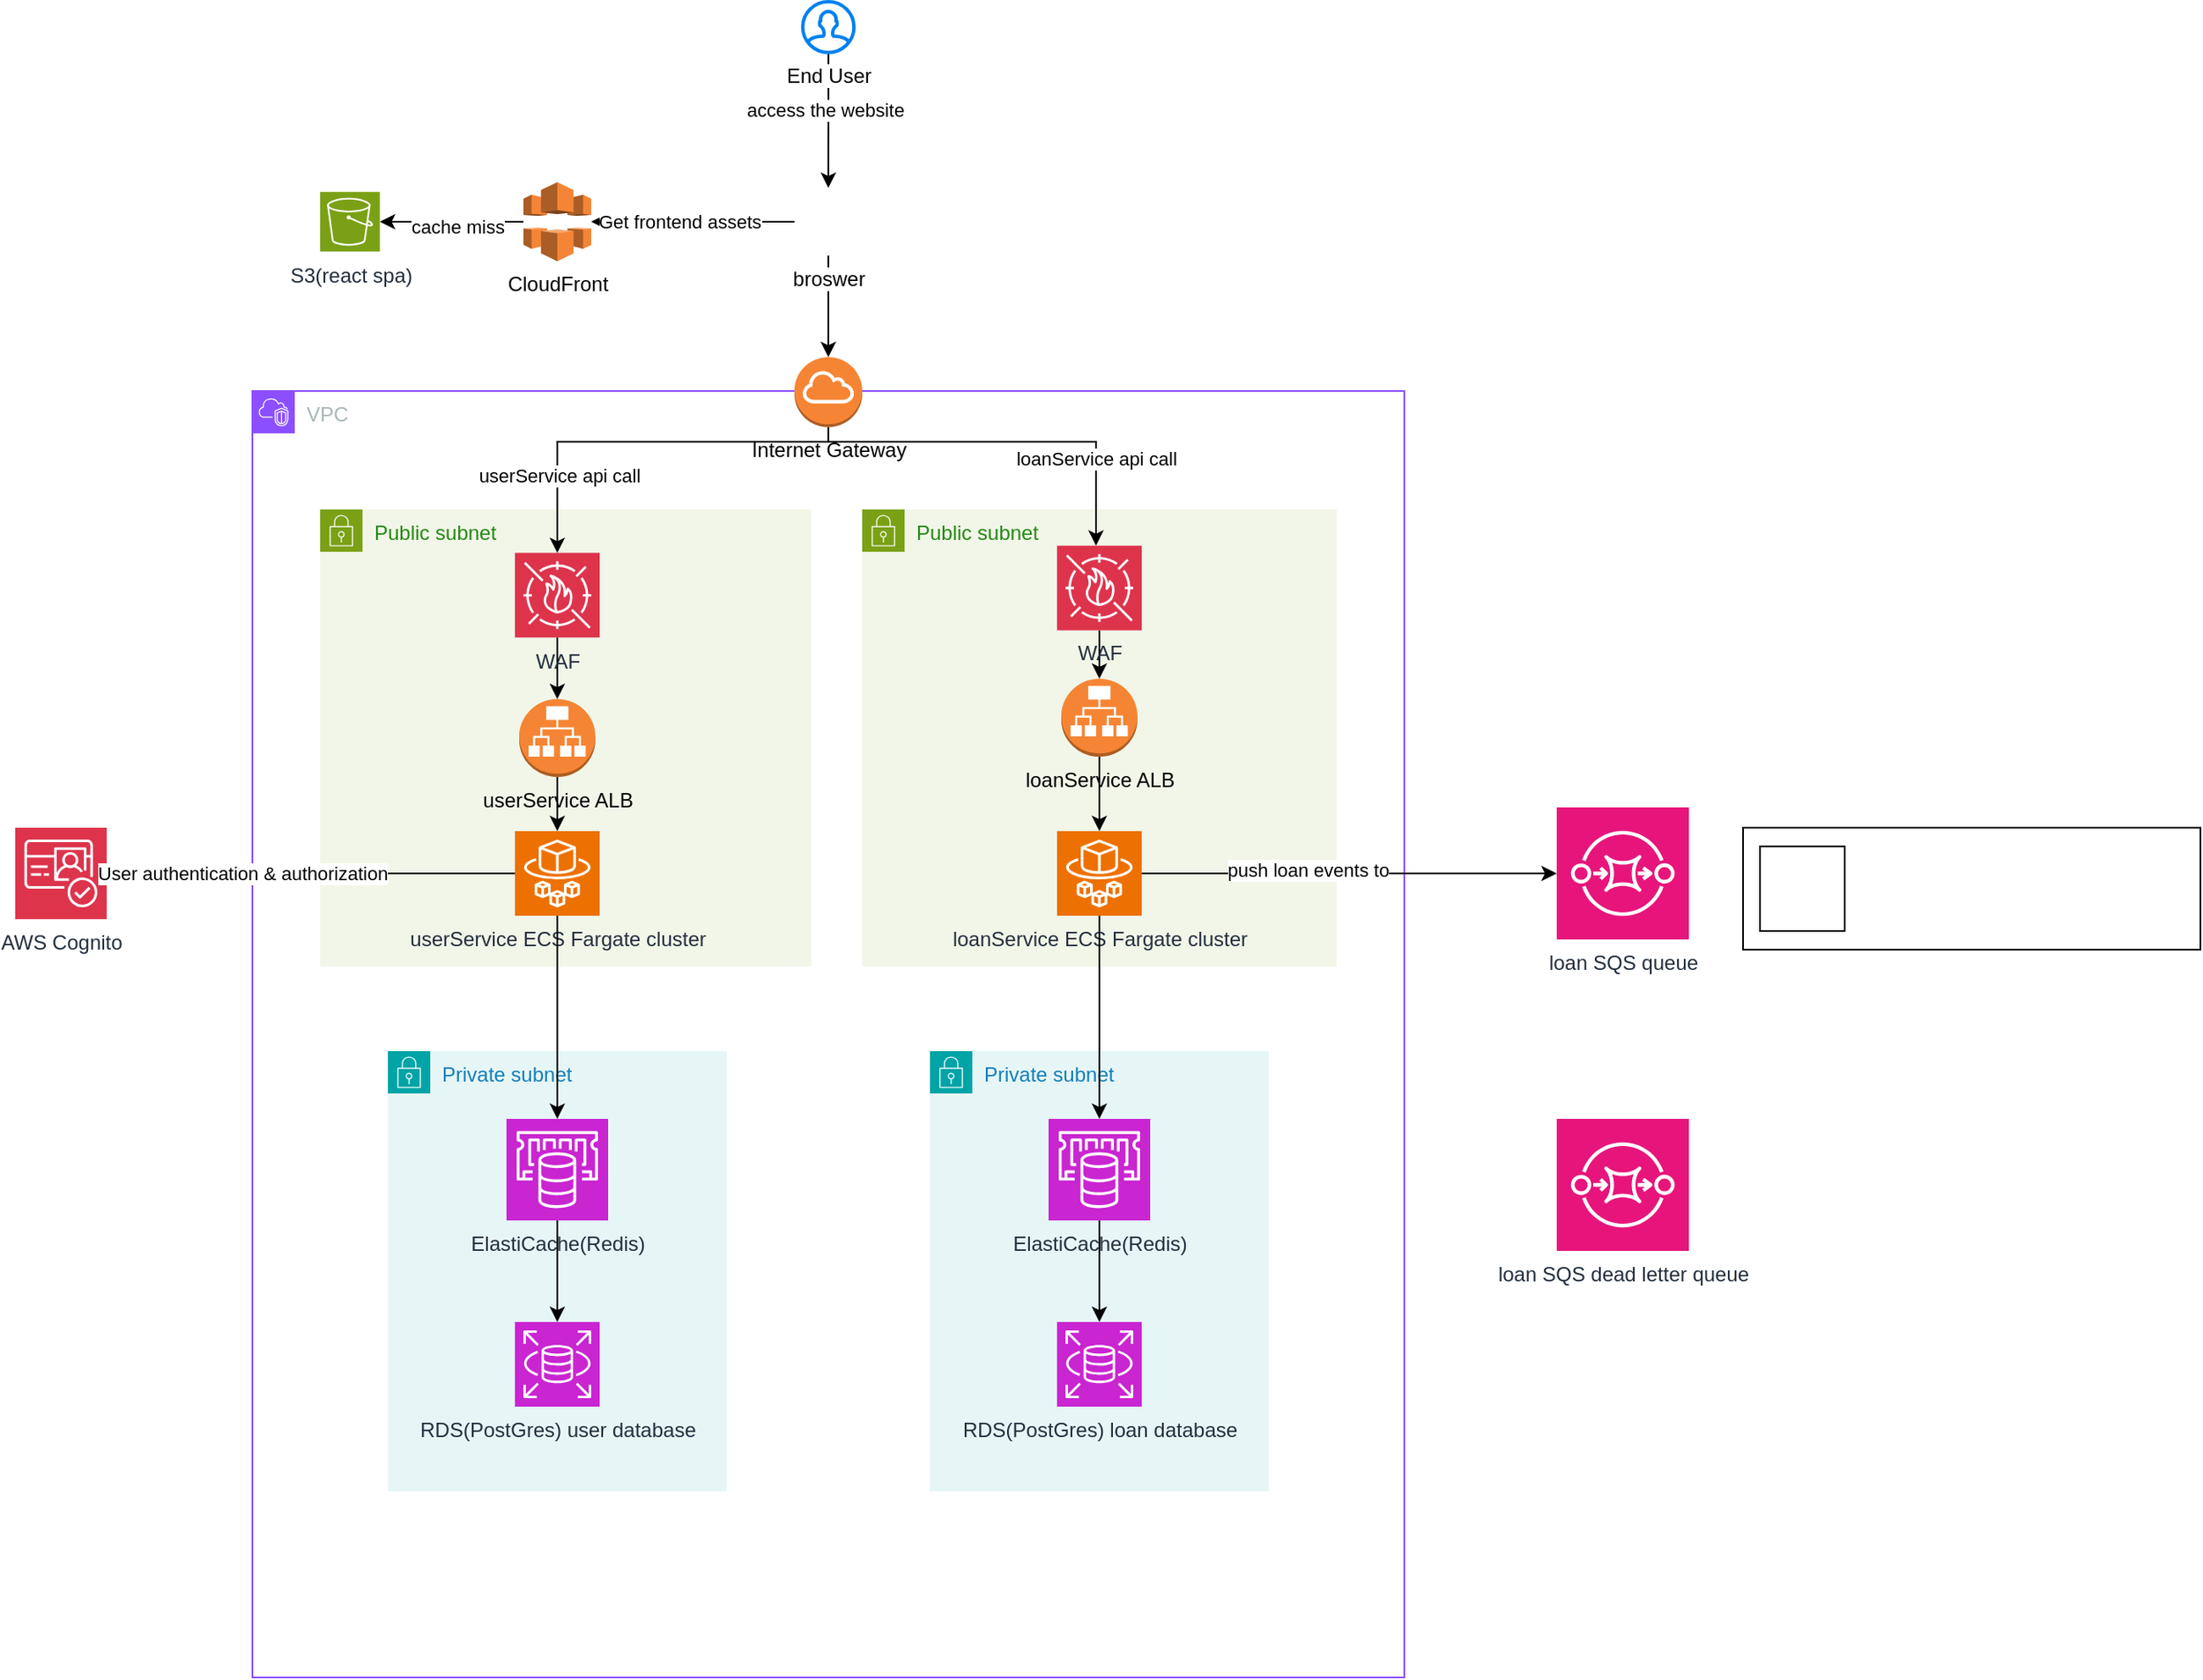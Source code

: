 <mxfile version="24.7.17">
  <diagram name="Page-1" id="EIEvZyGs4Vts-uDytYRN">
    <mxGraphModel dx="1272" dy="1755" grid="1" gridSize="10" guides="1" tooltips="1" connect="1" arrows="1" fold="1" page="1" pageScale="1" pageWidth="850" pageHeight="1100" background="none" math="0" shadow="0">
      <root>
        <mxCell id="0" />
        <mxCell id="1" parent="0" />
        <mxCell id="YiDEpIaNqVNFrBxcr6og-1" value="S3(react spa)" style="sketch=0;points=[[0,0,0],[0.25,0,0],[0.5,0,0],[0.75,0,0],[1,0,0],[0,1,0],[0.25,1,0],[0.5,1,0],[0.75,1,0],[1,1,0],[0,0.25,0],[0,0.5,0],[0,0.75,0],[1,0.25,0],[1,0.5,0],[1,0.75,0]];outlineConnect=0;fontColor=#232F3E;fillColor=#7AA116;strokeColor=#ffffff;dashed=0;verticalLabelPosition=bottom;verticalAlign=top;align=center;html=1;fontSize=12;fontStyle=0;aspect=fixed;shape=mxgraph.aws4.resourceIcon;resIcon=mxgraph.aws4.s3;" vertex="1" parent="1">
          <mxGeometry x="360" y="-57.63" width="35.25" height="35.25" as="geometry" />
        </mxCell>
        <mxCell id="YiDEpIaNqVNFrBxcr6og-2" value="CloudFront" style="outlineConnect=0;dashed=0;verticalLabelPosition=bottom;verticalAlign=top;align=center;html=1;shape=mxgraph.aws3.cloudfront;fillColor=#F58536;gradientColor=none;" vertex="1" parent="1">
          <mxGeometry x="480" y="-63.38" width="40" height="46.75" as="geometry" />
        </mxCell>
        <mxCell id="YiDEpIaNqVNFrBxcr6og-10" style="edgeStyle=orthogonalEdgeStyle;rounded=0;orthogonalLoop=1;jettySize=auto;html=1;" edge="1" parent="1" source="YiDEpIaNqVNFrBxcr6og-3" target="YiDEpIaNqVNFrBxcr6og-4">
          <mxGeometry relative="1" as="geometry" />
        </mxCell>
        <mxCell id="YiDEpIaNqVNFrBxcr6og-22" value="access the website" style="edgeLabel;html=1;align=center;verticalAlign=middle;resizable=0;points=[];" vertex="1" connectable="0" parent="YiDEpIaNqVNFrBxcr6og-10">
          <mxGeometry x="-0.165" y="-2" relative="1" as="geometry">
            <mxPoint as="offset" />
          </mxGeometry>
        </mxCell>
        <mxCell id="YiDEpIaNqVNFrBxcr6og-3" value="End User" style="html=1;verticalLabelPosition=bottom;align=center;labelBackgroundColor=#ffffff;verticalAlign=top;strokeWidth=2;strokeColor=#0080F0;shadow=0;dashed=0;shape=mxgraph.ios7.icons.user;" vertex="1" parent="1">
          <mxGeometry x="644.88" y="-170" width="30.25" height="30" as="geometry" />
        </mxCell>
        <mxCell id="YiDEpIaNqVNFrBxcr6og-9" style="edgeStyle=orthogonalEdgeStyle;rounded=0;orthogonalLoop=1;jettySize=auto;html=1;" edge="1" parent="1" source="YiDEpIaNqVNFrBxcr6og-4" target="YiDEpIaNqVNFrBxcr6og-5">
          <mxGeometry relative="1" as="geometry" />
        </mxCell>
        <mxCell id="YiDEpIaNqVNFrBxcr6og-92" style="edgeStyle=orthogonalEdgeStyle;rounded=0;orthogonalLoop=1;jettySize=auto;html=1;" edge="1" parent="1" source="YiDEpIaNqVNFrBxcr6og-4" target="YiDEpIaNqVNFrBxcr6og-2">
          <mxGeometry relative="1" as="geometry" />
        </mxCell>
        <mxCell id="YiDEpIaNqVNFrBxcr6og-93" value="Get frontend assets" style="edgeLabel;html=1;align=center;verticalAlign=middle;resizable=0;points=[];" vertex="1" connectable="0" parent="YiDEpIaNqVNFrBxcr6og-92">
          <mxGeometry x="0.132" relative="1" as="geometry">
            <mxPoint as="offset" />
          </mxGeometry>
        </mxCell>
        <mxCell id="YiDEpIaNqVNFrBxcr6og-4" value="broswer" style="shape=image;html=1;verticalAlign=top;verticalLabelPosition=bottom;labelBackgroundColor=#ffffff;imageAspect=0;aspect=fixed;image=https://cdn2.iconfinder.com/data/icons/social-media-2189/48/17-Google_chrome-128.png" vertex="1" parent="1">
          <mxGeometry x="640" y="-60" width="40" height="40" as="geometry" />
        </mxCell>
        <mxCell id="YiDEpIaNqVNFrBxcr6og-6" value="VPC" style="points=[[0,0],[0.25,0],[0.5,0],[0.75,0],[1,0],[1,0.25],[1,0.5],[1,0.75],[1,1],[0.75,1],[0.5,1],[0.25,1],[0,1],[0,0.75],[0,0.5],[0,0.25]];outlineConnect=0;gradientColor=none;html=1;whiteSpace=wrap;fontSize=12;fontStyle=0;container=1;pointerEvents=0;collapsible=0;recursiveResize=0;shape=mxgraph.aws4.group;grIcon=mxgraph.aws4.group_vpc2;strokeColor=#8C4FFF;fillColor=none;verticalAlign=top;align=left;spacingLeft=30;fontColor=#AAB7B8;dashed=0;" vertex="1" parent="1">
          <mxGeometry x="320" y="60" width="680" height="760" as="geometry" />
        </mxCell>
        <mxCell id="YiDEpIaNqVNFrBxcr6og-7" value="Public subnet" style="points=[[0,0],[0.25,0],[0.5,0],[0.75,0],[1,0],[1,0.25],[1,0.5],[1,0.75],[1,1],[0.75,1],[0.5,1],[0.25,1],[0,1],[0,0.75],[0,0.5],[0,0.25]];outlineConnect=0;gradientColor=none;html=1;whiteSpace=wrap;fontSize=12;fontStyle=0;container=1;pointerEvents=0;collapsible=0;recursiveResize=0;shape=mxgraph.aws4.group;grIcon=mxgraph.aws4.group_security_group;grStroke=0;strokeColor=#7AA116;fillColor=#F2F6E8;verticalAlign=top;align=left;spacingLeft=30;fontColor=#248814;dashed=0;" vertex="1" parent="YiDEpIaNqVNFrBxcr6og-6">
          <mxGeometry x="40" y="70" width="290" height="270" as="geometry" />
        </mxCell>
        <mxCell id="YiDEpIaNqVNFrBxcr6og-16" value="userService ALB" style="outlineConnect=0;dashed=0;verticalLabelPosition=bottom;verticalAlign=top;align=center;html=1;shape=mxgraph.aws3.application_load_balancer;fillColor=#F58534;gradientColor=none;" vertex="1" parent="YiDEpIaNqVNFrBxcr6og-7">
          <mxGeometry x="117.5" y="112" width="45" height="46" as="geometry" />
        </mxCell>
        <mxCell id="YiDEpIaNqVNFrBxcr6og-110" style="edgeStyle=orthogonalEdgeStyle;rounded=0;orthogonalLoop=1;jettySize=auto;html=1;" edge="1" parent="YiDEpIaNqVNFrBxcr6og-7" source="YiDEpIaNqVNFrBxcr6og-17" target="YiDEpIaNqVNFrBxcr6og-16">
          <mxGeometry relative="1" as="geometry" />
        </mxCell>
        <mxCell id="YiDEpIaNqVNFrBxcr6og-17" value="WAF" style="sketch=0;points=[[0,0,0],[0.25,0,0],[0.5,0,0],[0.75,0,0],[1,0,0],[0,1,0],[0.25,1,0],[0.5,1,0],[0.75,1,0],[1,1,0],[0,0.25,0],[0,0.5,0],[0,0.75,0],[1,0.25,0],[1,0.5,0],[1,0.75,0]];outlineConnect=0;fontColor=#232F3E;fillColor=#DD344C;strokeColor=#ffffff;dashed=0;verticalLabelPosition=bottom;verticalAlign=top;align=center;html=1;fontSize=12;fontStyle=0;aspect=fixed;shape=mxgraph.aws4.resourceIcon;resIcon=mxgraph.aws4.waf;" vertex="1" parent="YiDEpIaNqVNFrBxcr6og-7">
          <mxGeometry x="115" y="25.68" width="50" height="50" as="geometry" />
        </mxCell>
        <mxCell id="YiDEpIaNqVNFrBxcr6og-25" value="userService ECS Fargate cluster" style="sketch=0;points=[[0,0,0],[0.25,0,0],[0.5,0,0],[0.75,0,0],[1,0,0],[0,1,0],[0.25,1,0],[0.5,1,0],[0.75,1,0],[1,1,0],[0,0.25,0],[0,0.5,0],[0,0.75,0],[1,0.25,0],[1,0.5,0],[1,0.75,0]];outlineConnect=0;fontColor=#232F3E;fillColor=#ED7100;strokeColor=#ffffff;dashed=0;verticalLabelPosition=bottom;verticalAlign=top;align=center;html=1;fontSize=12;fontStyle=0;aspect=fixed;shape=mxgraph.aws4.resourceIcon;resIcon=mxgraph.aws4.fargate;" vertex="1" parent="YiDEpIaNqVNFrBxcr6og-7">
          <mxGeometry x="115" y="190" width="50" height="50" as="geometry" />
        </mxCell>
        <mxCell id="YiDEpIaNqVNFrBxcr6og-29" style="edgeStyle=orthogonalEdgeStyle;rounded=0;orthogonalLoop=1;jettySize=auto;html=1;" edge="1" parent="YiDEpIaNqVNFrBxcr6og-7" source="YiDEpIaNqVNFrBxcr6og-16" target="YiDEpIaNqVNFrBxcr6og-25">
          <mxGeometry relative="1" as="geometry" />
        </mxCell>
        <mxCell id="YiDEpIaNqVNFrBxcr6og-26" value="Private subnet" style="points=[[0,0],[0.25,0],[0.5,0],[0.75,0],[1,0],[1,0.25],[1,0.5],[1,0.75],[1,1],[0.75,1],[0.5,1],[0.25,1],[0,1],[0,0.75],[0,0.5],[0,0.25]];outlineConnect=0;gradientColor=none;html=1;whiteSpace=wrap;fontSize=12;fontStyle=0;container=1;pointerEvents=0;collapsible=0;recursiveResize=0;shape=mxgraph.aws4.group;grIcon=mxgraph.aws4.group_security_group;grStroke=0;strokeColor=#00A4A6;fillColor=#E6F6F7;verticalAlign=top;align=left;spacingLeft=30;fontColor=#147EBA;dashed=0;" vertex="1" parent="YiDEpIaNqVNFrBxcr6og-6">
          <mxGeometry x="80" y="390" width="200" height="260" as="geometry" />
        </mxCell>
        <mxCell id="YiDEpIaNqVNFrBxcr6og-35" value="RDS(PostGres) user database" style="sketch=0;points=[[0,0,0],[0.25,0,0],[0.5,0,0],[0.75,0,0],[1,0,0],[0,1,0],[0.25,1,0],[0.5,1,0],[0.75,1,0],[1,1,0],[0,0.25,0],[0,0.5,0],[0,0.75,0],[1,0.25,0],[1,0.5,0],[1,0.75,0]];outlineConnect=0;fontColor=#232F3E;fillColor=#C925D1;strokeColor=#ffffff;dashed=0;verticalLabelPosition=bottom;verticalAlign=top;align=center;html=1;fontSize=12;fontStyle=0;aspect=fixed;shape=mxgraph.aws4.resourceIcon;resIcon=mxgraph.aws4.rds;" vertex="1" parent="YiDEpIaNqVNFrBxcr6og-26">
          <mxGeometry x="75" y="160" width="50" height="50" as="geometry" />
        </mxCell>
        <mxCell id="YiDEpIaNqVNFrBxcr6og-71" value="ElastiCache(Redis)" style="sketch=0;points=[[0,0,0],[0.25,0,0],[0.5,0,0],[0.75,0,0],[1,0,0],[0,1,0],[0.25,1,0],[0.5,1,0],[0.75,1,0],[1,1,0],[0,0.25,0],[0,0.5,0],[0,0.75,0],[1,0.25,0],[1,0.5,0],[1,0.75,0]];outlineConnect=0;fontColor=#232F3E;fillColor=#C925D1;strokeColor=#ffffff;dashed=0;verticalLabelPosition=bottom;verticalAlign=top;align=center;html=1;fontSize=12;fontStyle=0;aspect=fixed;shape=mxgraph.aws4.resourceIcon;resIcon=mxgraph.aws4.elasticache;" vertex="1" parent="YiDEpIaNqVNFrBxcr6og-26">
          <mxGeometry x="70" y="40" width="60" height="60" as="geometry" />
        </mxCell>
        <mxCell id="YiDEpIaNqVNFrBxcr6og-72" style="edgeStyle=orthogonalEdgeStyle;rounded=0;orthogonalLoop=1;jettySize=auto;html=1;entryX=0.5;entryY=0;entryDx=0;entryDy=0;entryPerimeter=0;" edge="1" parent="YiDEpIaNqVNFrBxcr6og-26" source="YiDEpIaNqVNFrBxcr6og-71" target="YiDEpIaNqVNFrBxcr6og-35">
          <mxGeometry relative="1" as="geometry" />
        </mxCell>
        <mxCell id="YiDEpIaNqVNFrBxcr6og-73" style="edgeStyle=orthogonalEdgeStyle;rounded=0;orthogonalLoop=1;jettySize=auto;html=1;entryX=0.5;entryY=0;entryDx=0;entryDy=0;entryPerimeter=0;" edge="1" parent="YiDEpIaNqVNFrBxcr6og-6" source="YiDEpIaNqVNFrBxcr6og-25" target="YiDEpIaNqVNFrBxcr6og-71">
          <mxGeometry relative="1" as="geometry" />
        </mxCell>
        <mxCell id="YiDEpIaNqVNFrBxcr6og-124" value="Public subnet" style="points=[[0,0],[0.25,0],[0.5,0],[0.75,0],[1,0],[1,0.25],[1,0.5],[1,0.75],[1,1],[0.75,1],[0.5,1],[0.25,1],[0,1],[0,0.75],[0,0.5],[0,0.25]];outlineConnect=0;gradientColor=none;html=1;whiteSpace=wrap;fontSize=12;fontStyle=0;container=1;pointerEvents=0;collapsible=0;recursiveResize=0;shape=mxgraph.aws4.group;grIcon=mxgraph.aws4.group_security_group;grStroke=0;strokeColor=#7AA116;fillColor=#F2F6E8;verticalAlign=top;align=left;spacingLeft=30;fontColor=#248814;dashed=0;" vertex="1" parent="YiDEpIaNqVNFrBxcr6og-6">
          <mxGeometry x="360" y="70" width="280" height="270" as="geometry" />
        </mxCell>
        <mxCell id="YiDEpIaNqVNFrBxcr6og-125" value="loanService ALB" style="outlineConnect=0;dashed=0;verticalLabelPosition=bottom;verticalAlign=top;align=center;html=1;shape=mxgraph.aws3.application_load_balancer;fillColor=#F58534;gradientColor=none;" vertex="1" parent="YiDEpIaNqVNFrBxcr6og-124">
          <mxGeometry x="117.5" y="100" width="45" height="46" as="geometry" />
        </mxCell>
        <mxCell id="YiDEpIaNqVNFrBxcr6og-126" style="edgeStyle=orthogonalEdgeStyle;rounded=0;orthogonalLoop=1;jettySize=auto;html=1;" edge="1" parent="YiDEpIaNqVNFrBxcr6og-124" source="YiDEpIaNqVNFrBxcr6og-127" target="YiDEpIaNqVNFrBxcr6og-125">
          <mxGeometry relative="1" as="geometry" />
        </mxCell>
        <mxCell id="YiDEpIaNqVNFrBxcr6og-127" value="WAF" style="sketch=0;points=[[0,0,0],[0.25,0,0],[0.5,0,0],[0.75,0,0],[1,0,0],[0,1,0],[0.25,1,0],[0.5,1,0],[0.75,1,0],[1,1,0],[0,0.25,0],[0,0.5,0],[0,0.75,0],[1,0.25,0],[1,0.5,0],[1,0.75,0]];outlineConnect=0;fontColor=#232F3E;fillColor=#DD344C;strokeColor=#ffffff;dashed=0;verticalLabelPosition=bottom;verticalAlign=top;align=center;html=1;fontSize=12;fontStyle=0;aspect=fixed;shape=mxgraph.aws4.resourceIcon;resIcon=mxgraph.aws4.waf;" vertex="1" parent="YiDEpIaNqVNFrBxcr6og-124">
          <mxGeometry x="115" y="21.37" width="50" height="50" as="geometry" />
        </mxCell>
        <mxCell id="YiDEpIaNqVNFrBxcr6og-130" value="loanService ECS Fargate cluster" style="sketch=0;points=[[0,0,0],[0.25,0,0],[0.5,0,0],[0.75,0,0],[1,0,0],[0,1,0],[0.25,1,0],[0.5,1,0],[0.75,1,0],[1,1,0],[0,0.25,0],[0,0.5,0],[0,0.75,0],[1,0.25,0],[1,0.5,0],[1,0.75,0]];outlineConnect=0;fontColor=#232F3E;fillColor=#ED7100;strokeColor=#ffffff;dashed=0;verticalLabelPosition=bottom;verticalAlign=top;align=center;html=1;fontSize=12;fontStyle=0;aspect=fixed;shape=mxgraph.aws4.resourceIcon;resIcon=mxgraph.aws4.fargate;" vertex="1" parent="YiDEpIaNqVNFrBxcr6og-124">
          <mxGeometry x="115" y="190" width="50" height="50" as="geometry" />
        </mxCell>
        <mxCell id="YiDEpIaNqVNFrBxcr6og-131" style="edgeStyle=orthogonalEdgeStyle;rounded=0;orthogonalLoop=1;jettySize=auto;html=1;" edge="1" parent="YiDEpIaNqVNFrBxcr6og-124" source="YiDEpIaNqVNFrBxcr6og-125" target="YiDEpIaNqVNFrBxcr6og-130">
          <mxGeometry relative="1" as="geometry" />
        </mxCell>
        <mxCell id="YiDEpIaNqVNFrBxcr6og-138" value="Private subnet" style="points=[[0,0],[0.25,0],[0.5,0],[0.75,0],[1,0],[1,0.25],[1,0.5],[1,0.75],[1,1],[0.75,1],[0.5,1],[0.25,1],[0,1],[0,0.75],[0,0.5],[0,0.25]];outlineConnect=0;gradientColor=none;html=1;whiteSpace=wrap;fontSize=12;fontStyle=0;container=1;pointerEvents=0;collapsible=0;recursiveResize=0;shape=mxgraph.aws4.group;grIcon=mxgraph.aws4.group_security_group;grStroke=0;strokeColor=#00A4A6;fillColor=#E6F6F7;verticalAlign=top;align=left;spacingLeft=30;fontColor=#147EBA;dashed=0;" vertex="1" parent="YiDEpIaNqVNFrBxcr6og-6">
          <mxGeometry x="400" y="390" width="200" height="260" as="geometry" />
        </mxCell>
        <mxCell id="YiDEpIaNqVNFrBxcr6og-139" value="RDS(PostGres) loan database" style="sketch=0;points=[[0,0,0],[0.25,0,0],[0.5,0,0],[0.75,0,0],[1,0,0],[0,1,0],[0.25,1,0],[0.5,1,0],[0.75,1,0],[1,1,0],[0,0.25,0],[0,0.5,0],[0,0.75,0],[1,0.25,0],[1,0.5,0],[1,0.75,0]];outlineConnect=0;fontColor=#232F3E;fillColor=#C925D1;strokeColor=#ffffff;dashed=0;verticalLabelPosition=bottom;verticalAlign=top;align=center;html=1;fontSize=12;fontStyle=0;aspect=fixed;shape=mxgraph.aws4.resourceIcon;resIcon=mxgraph.aws4.rds;" vertex="1" parent="YiDEpIaNqVNFrBxcr6og-138">
          <mxGeometry x="75" y="160" width="50" height="50" as="geometry" />
        </mxCell>
        <mxCell id="YiDEpIaNqVNFrBxcr6og-140" value="ElastiCache(Redis)" style="sketch=0;points=[[0,0,0],[0.25,0,0],[0.5,0,0],[0.75,0,0],[1,0,0],[0,1,0],[0.25,1,0],[0.5,1,0],[0.75,1,0],[1,1,0],[0,0.25,0],[0,0.5,0],[0,0.75,0],[1,0.25,0],[1,0.5,0],[1,0.75,0]];outlineConnect=0;fontColor=#232F3E;fillColor=#C925D1;strokeColor=#ffffff;dashed=0;verticalLabelPosition=bottom;verticalAlign=top;align=center;html=1;fontSize=12;fontStyle=0;aspect=fixed;shape=mxgraph.aws4.resourceIcon;resIcon=mxgraph.aws4.elasticache;" vertex="1" parent="YiDEpIaNqVNFrBxcr6og-138">
          <mxGeometry x="70" y="40" width="60" height="60" as="geometry" />
        </mxCell>
        <mxCell id="YiDEpIaNqVNFrBxcr6og-141" style="edgeStyle=orthogonalEdgeStyle;rounded=0;orthogonalLoop=1;jettySize=auto;html=1;entryX=0.5;entryY=0;entryDx=0;entryDy=0;entryPerimeter=0;" edge="1" parent="YiDEpIaNqVNFrBxcr6og-138" source="YiDEpIaNqVNFrBxcr6og-140" target="YiDEpIaNqVNFrBxcr6og-139">
          <mxGeometry relative="1" as="geometry" />
        </mxCell>
        <mxCell id="YiDEpIaNqVNFrBxcr6og-142" style="edgeStyle=orthogonalEdgeStyle;rounded=0;orthogonalLoop=1;jettySize=auto;html=1;" edge="1" parent="YiDEpIaNqVNFrBxcr6og-6" source="YiDEpIaNqVNFrBxcr6og-130" target="YiDEpIaNqVNFrBxcr6og-140">
          <mxGeometry relative="1" as="geometry" />
        </mxCell>
        <mxCell id="YiDEpIaNqVNFrBxcr6og-146" style="edgeStyle=orthogonalEdgeStyle;rounded=0;orthogonalLoop=1;jettySize=auto;html=1;" edge="1" parent="YiDEpIaNqVNFrBxcr6og-6" source="YiDEpIaNqVNFrBxcr6og-5" target="YiDEpIaNqVNFrBxcr6og-17">
          <mxGeometry relative="1" as="geometry">
            <Array as="points">
              <mxPoint x="340" y="30" />
              <mxPoint x="180" y="30" />
            </Array>
          </mxGeometry>
        </mxCell>
        <mxCell id="YiDEpIaNqVNFrBxcr6og-147" value="userService api call" style="edgeLabel;html=1;align=center;verticalAlign=middle;resizable=0;points=[];" vertex="1" connectable="0" parent="YiDEpIaNqVNFrBxcr6og-146">
          <mxGeometry x="0.076" y="-1" relative="1" as="geometry">
            <mxPoint x="-42" y="21" as="offset" />
          </mxGeometry>
        </mxCell>
        <mxCell id="YiDEpIaNqVNFrBxcr6og-148" style="edgeStyle=orthogonalEdgeStyle;rounded=0;orthogonalLoop=1;jettySize=auto;html=1;" edge="1" parent="YiDEpIaNqVNFrBxcr6og-6" source="YiDEpIaNqVNFrBxcr6og-5" target="YiDEpIaNqVNFrBxcr6og-127">
          <mxGeometry relative="1" as="geometry">
            <Array as="points">
              <mxPoint x="340" y="30" />
              <mxPoint x="498" y="30" />
            </Array>
          </mxGeometry>
        </mxCell>
        <mxCell id="YiDEpIaNqVNFrBxcr6og-149" value="loanService api call" style="edgeLabel;html=1;align=center;verticalAlign=middle;resizable=0;points=[];" vertex="1" connectable="0" parent="YiDEpIaNqVNFrBxcr6og-148">
          <mxGeometry x="0.052" y="1" relative="1" as="geometry">
            <mxPoint x="46" y="11" as="offset" />
          </mxGeometry>
        </mxCell>
        <mxCell id="YiDEpIaNqVNFrBxcr6og-5" value="Internet Gateway" style="outlineConnect=0;dashed=0;verticalLabelPosition=bottom;verticalAlign=top;align=center;html=1;shape=mxgraph.aws3.internet_gateway;fillColor=#F58534;gradientColor=none;" vertex="1" parent="YiDEpIaNqVNFrBxcr6og-6">
          <mxGeometry x="320" y="-20" width="40" height="41.37" as="geometry" />
        </mxCell>
        <mxCell id="YiDEpIaNqVNFrBxcr6og-21" style="edgeStyle=orthogonalEdgeStyle;rounded=0;orthogonalLoop=1;jettySize=auto;html=1;entryX=1;entryY=0.5;entryDx=0;entryDy=0;entryPerimeter=0;" edge="1" parent="1" source="YiDEpIaNqVNFrBxcr6og-2" target="YiDEpIaNqVNFrBxcr6og-1">
          <mxGeometry relative="1" as="geometry" />
        </mxCell>
        <mxCell id="YiDEpIaNqVNFrBxcr6og-23" value="cache miss" style="edgeLabel;html=1;align=center;verticalAlign=middle;resizable=0;points=[];" vertex="1" connectable="0" parent="YiDEpIaNqVNFrBxcr6og-21">
          <mxGeometry x="-0.079" y="3" relative="1" as="geometry">
            <mxPoint as="offset" />
          </mxGeometry>
        </mxCell>
        <mxCell id="YiDEpIaNqVNFrBxcr6og-30" value="AWS Cognito" style="sketch=0;points=[[0,0,0],[0.25,0,0],[0.5,0,0],[0.75,0,0],[1,0,0],[0,1,0],[0.25,1,0],[0.5,1,0],[0.75,1,0],[1,1,0],[0,0.25,0],[0,0.5,0],[0,0.75,0],[1,0.25,0],[1,0.5,0],[1,0.75,0]];outlineConnect=0;fontColor=#232F3E;fillColor=#DD344C;strokeColor=#ffffff;dashed=0;verticalLabelPosition=bottom;verticalAlign=top;align=center;html=1;fontSize=12;fontStyle=0;aspect=fixed;shape=mxgraph.aws4.resourceIcon;resIcon=mxgraph.aws4.cognito;" vertex="1" parent="1">
          <mxGeometry x="180" y="318" width="54" height="54" as="geometry" />
        </mxCell>
        <mxCell id="YiDEpIaNqVNFrBxcr6og-104" value="loan SQS queue" style="sketch=0;points=[[0,0,0],[0.25,0,0],[0.5,0,0],[0.75,0,0],[1,0,0],[0,1,0],[0.25,1,0],[0.5,1,0],[0.75,1,0],[1,1,0],[0,0.25,0],[0,0.5,0],[0,0.75,0],[1,0.25,0],[1,0.5,0],[1,0.75,0]];outlineConnect=0;fontColor=#232F3E;fillColor=#E7157B;strokeColor=#ffffff;dashed=0;verticalLabelPosition=bottom;verticalAlign=top;align=center;html=1;fontSize=12;fontStyle=0;aspect=fixed;shape=mxgraph.aws4.resourceIcon;resIcon=mxgraph.aws4.sqs;" vertex="1" parent="1">
          <mxGeometry x="1090" y="306" width="78" height="78" as="geometry" />
        </mxCell>
        <mxCell id="YiDEpIaNqVNFrBxcr6og-106" value="loan SQS dead letter queue" style="sketch=0;points=[[0,0,0],[0.25,0,0],[0.5,0,0],[0.75,0,0],[1,0,0],[0,1,0],[0.25,1,0],[0.5,1,0],[0.75,1,0],[1,1,0],[0,0.25,0],[0,0.5,0],[0,0.75,0],[1,0.25,0],[1,0.5,0],[1,0.75,0]];outlineConnect=0;fontColor=#232F3E;fillColor=#E7157B;strokeColor=#ffffff;dashed=0;verticalLabelPosition=bottom;verticalAlign=top;align=center;html=1;fontSize=12;fontStyle=0;aspect=fixed;shape=mxgraph.aws4.resourceIcon;resIcon=mxgraph.aws4.sqs;" vertex="1" parent="1">
          <mxGeometry x="1090" y="490" width="78" height="78" as="geometry" />
        </mxCell>
        <mxCell id="YiDEpIaNqVNFrBxcr6og-150" style="edgeStyle=orthogonalEdgeStyle;rounded=0;orthogonalLoop=1;jettySize=auto;html=1;" edge="1" parent="1" source="YiDEpIaNqVNFrBxcr6og-130" target="YiDEpIaNqVNFrBxcr6og-104">
          <mxGeometry relative="1" as="geometry" />
        </mxCell>
        <mxCell id="YiDEpIaNqVNFrBxcr6og-154" value="push loan events to" style="edgeLabel;html=1;align=center;verticalAlign=middle;resizable=0;points=[];" vertex="1" connectable="0" parent="YiDEpIaNqVNFrBxcr6og-150">
          <mxGeometry x="-0.198" y="2" relative="1" as="geometry">
            <mxPoint as="offset" />
          </mxGeometry>
        </mxCell>
        <mxCell id="YiDEpIaNqVNFrBxcr6og-152" style="edgeStyle=orthogonalEdgeStyle;rounded=0;orthogonalLoop=1;jettySize=auto;html=1;" edge="1" parent="1" source="YiDEpIaNqVNFrBxcr6og-25" target="YiDEpIaNqVNFrBxcr6og-30">
          <mxGeometry relative="1" as="geometry" />
        </mxCell>
        <mxCell id="YiDEpIaNqVNFrBxcr6og-153" value="User authentication &amp;amp; authorization" style="edgeLabel;html=1;align=center;verticalAlign=middle;resizable=0;points=[];" vertex="1" connectable="0" parent="YiDEpIaNqVNFrBxcr6og-152">
          <mxGeometry x="0.34" relative="1" as="geometry">
            <mxPoint as="offset" />
          </mxGeometry>
        </mxCell>
        <mxCell id="YiDEpIaNqVNFrBxcr6og-155" value="" style="rounded=0;whiteSpace=wrap;html=1;" vertex="1" parent="1">
          <mxGeometry x="1200" y="318" width="270" height="72" as="geometry" />
        </mxCell>
        <mxCell id="YiDEpIaNqVNFrBxcr6og-156" value="" style="whiteSpace=wrap;html=1;aspect=fixed;" vertex="1" parent="1">
          <mxGeometry x="1210" y="329" width="50" height="50" as="geometry" />
        </mxCell>
      </root>
    </mxGraphModel>
  </diagram>
</mxfile>
